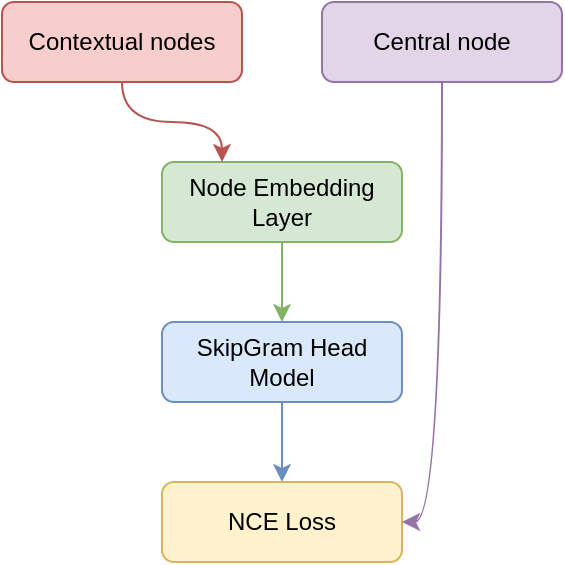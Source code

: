 <mxfile version="14.1.8" type="device"><diagram id="2MTRTARULEx9x_vYIdwO" name="Pagina-1"><mxGraphModel dx="1298" dy="900" grid="1" gridSize="10" guides="1" tooltips="1" connect="1" arrows="1" fold="1" page="1" pageScale="1" pageWidth="827" pageHeight="1169" math="0" shadow="0"><root><mxCell id="0"/><mxCell id="1" parent="0"/><mxCell id="AJYDJTUaqQOXnLlVXHWs-9" style="edgeStyle=orthogonalEdgeStyle;curved=1;rounded=0;orthogonalLoop=1;jettySize=auto;html=1;fillColor=#d5e8d4;strokeColor=#82b366;" edge="1" parent="1" source="AJYDJTUaqQOXnLlVXHWs-1" target="AJYDJTUaqQOXnLlVXHWs-2"><mxGeometry relative="1" as="geometry"/></mxCell><mxCell id="AJYDJTUaqQOXnLlVXHWs-1" value="Node Embedding Layer" style="rounded=1;whiteSpace=wrap;html=1;fillColor=#d5e8d4;strokeColor=#82b366;" vertex="1" parent="1"><mxGeometry x="200" y="240" width="120" height="40" as="geometry"/></mxCell><mxCell id="AJYDJTUaqQOXnLlVXHWs-8" style="edgeStyle=orthogonalEdgeStyle;curved=1;rounded=0;orthogonalLoop=1;jettySize=auto;html=1;fillColor=#dae8fc;strokeColor=#6c8ebf;" edge="1" parent="1" source="AJYDJTUaqQOXnLlVXHWs-2" target="AJYDJTUaqQOXnLlVXHWs-3"><mxGeometry relative="1" as="geometry"/></mxCell><mxCell id="AJYDJTUaqQOXnLlVXHWs-2" value="SkipGram Head Model" style="rounded=1;whiteSpace=wrap;html=1;fillColor=#dae8fc;strokeColor=#6c8ebf;" vertex="1" parent="1"><mxGeometry x="200" y="320" width="120" height="40" as="geometry"/></mxCell><mxCell id="AJYDJTUaqQOXnLlVXHWs-3" value="NCE Loss" style="rounded=1;whiteSpace=wrap;html=1;fillColor=#fff2cc;strokeColor=#d6b656;" vertex="1" parent="1"><mxGeometry x="200" y="400" width="120" height="40" as="geometry"/></mxCell><mxCell id="AJYDJTUaqQOXnLlVXHWs-6" style="edgeStyle=orthogonalEdgeStyle;rounded=0;orthogonalLoop=1;jettySize=auto;html=1;entryX=0.25;entryY=0;entryDx=0;entryDy=0;curved=1;fillColor=#f8cecc;strokeColor=#b85450;" edge="1" parent="1" source="AJYDJTUaqQOXnLlVXHWs-4" target="AJYDJTUaqQOXnLlVXHWs-1"><mxGeometry relative="1" as="geometry"/></mxCell><mxCell id="AJYDJTUaqQOXnLlVXHWs-4" value="Contextual nodes" style="rounded=1;whiteSpace=wrap;html=1;fillColor=#f8cecc;strokeColor=#b85450;" vertex="1" parent="1"><mxGeometry x="120" y="160" width="120" height="40" as="geometry"/></mxCell><mxCell id="AJYDJTUaqQOXnLlVXHWs-7" style="edgeStyle=orthogonalEdgeStyle;curved=1;rounded=0;orthogonalLoop=1;jettySize=auto;html=1;fillColor=#e1d5e7;strokeColor=#9673a6;entryX=1;entryY=0.5;entryDx=0;entryDy=0;" edge="1" parent="1" source="AJYDJTUaqQOXnLlVXHWs-5" target="AJYDJTUaqQOXnLlVXHWs-3"><mxGeometry relative="1" as="geometry"><mxPoint x="340" y="420" as="targetPoint"/></mxGeometry></mxCell><mxCell id="AJYDJTUaqQOXnLlVXHWs-5" value="Central node" style="rounded=1;whiteSpace=wrap;html=1;fillColor=#e1d5e7;strokeColor=#9673a6;" vertex="1" parent="1"><mxGeometry x="280" y="160" width="120" height="40" as="geometry"/></mxCell></root></mxGraphModel></diagram></mxfile>